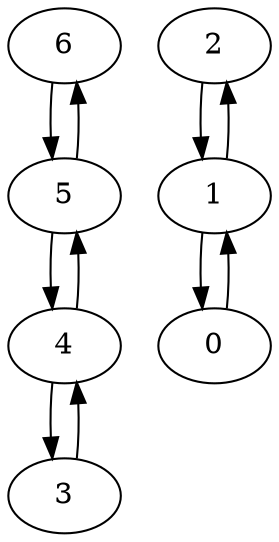 digraph {
"6"[label="6"];
"5"[label="5"];
"4"[label="4"];
"3"[label="3"];
"2"[label="2"];
"1"[label="1"];
"0"[label="0"];
"0" -> "1";
"1" -> "0";
"1" -> "2";
"2" -> "1";
"3" -> "4";
"4" -> "3";
"4" -> "5";
"5" -> "4";
"5" -> "6";
"6" -> "5";
}